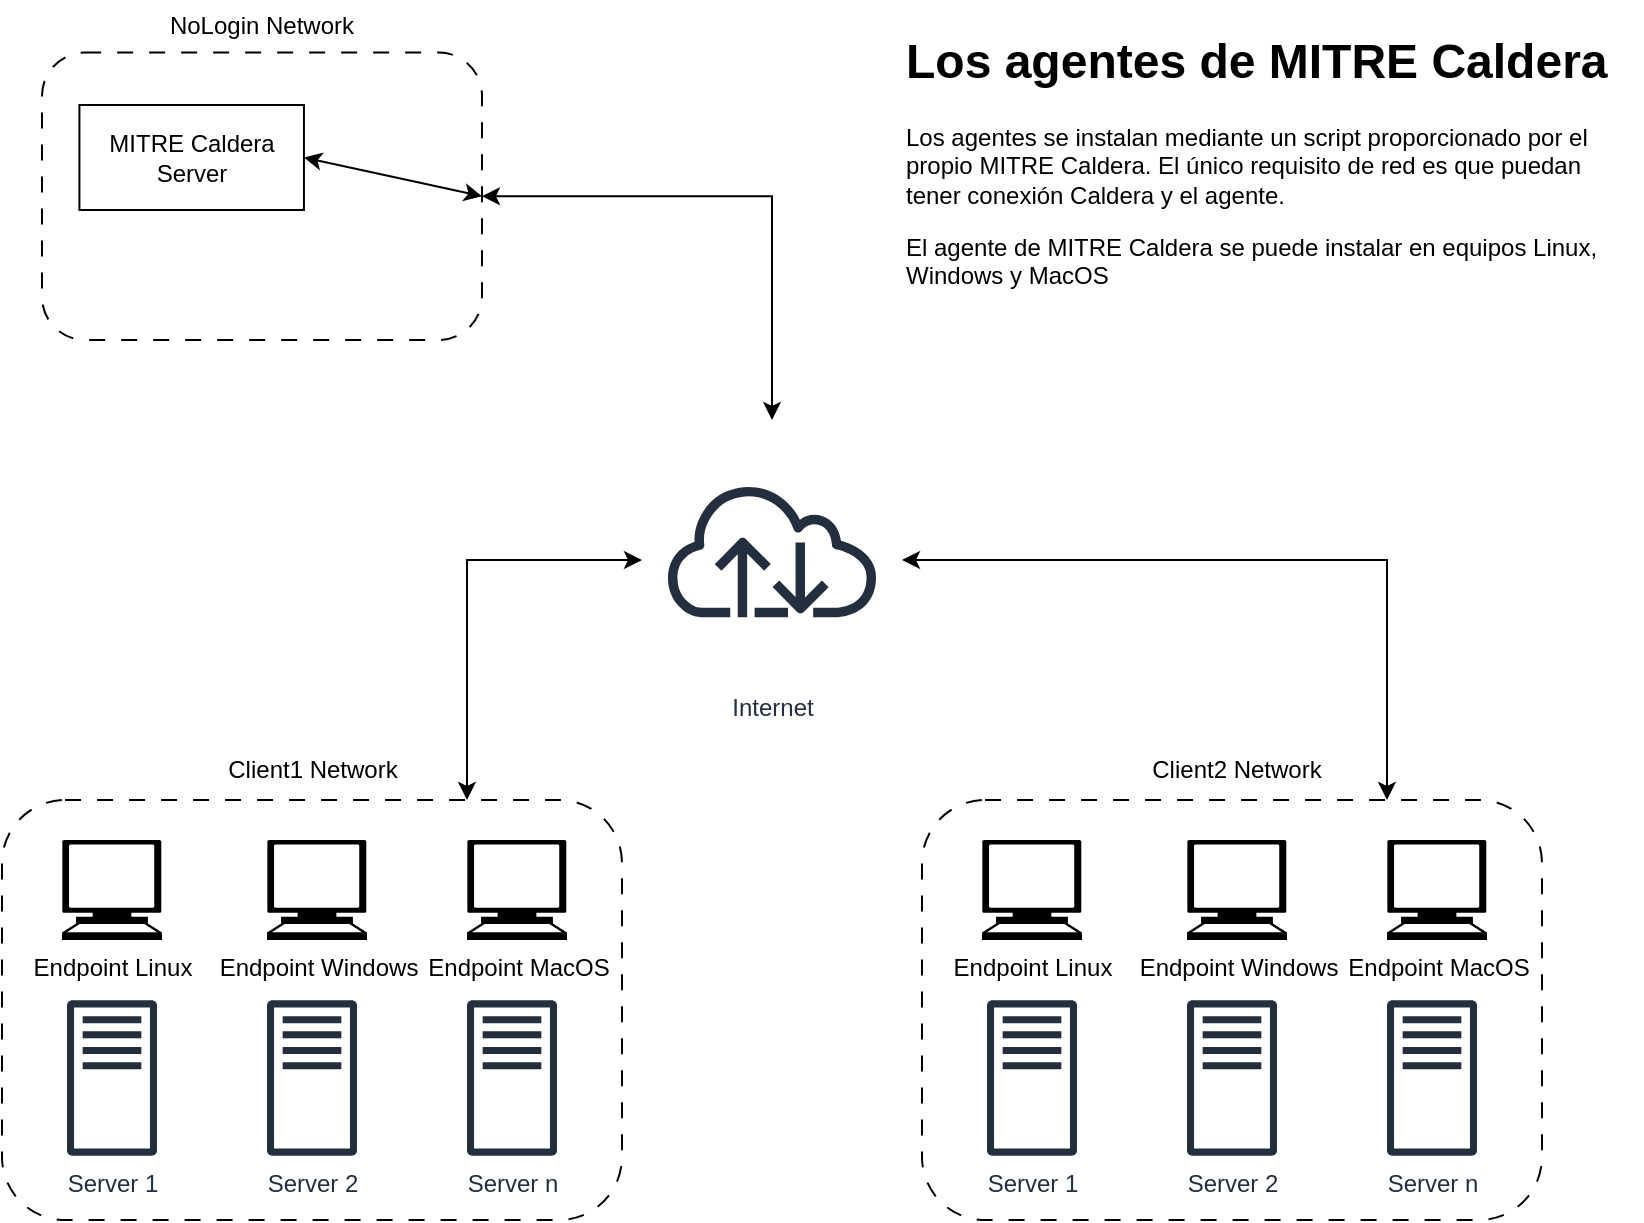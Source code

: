 <mxfile version="26.1.1">
  <diagram name="Page-1" id="F__Zn5qzSQYkV1rnkLVV">
    <mxGraphModel dx="1026" dy="719" grid="1" gridSize="10" guides="1" tooltips="1" connect="1" arrows="1" fold="1" page="1" pageScale="1" pageWidth="850" pageHeight="1100" math="0" shadow="0">
      <root>
        <mxCell id="0" />
        <mxCell id="1" parent="0" />
        <mxCell id="hxtnM76SCVqQkaFbG59y-8" style="edgeStyle=orthogonalEdgeStyle;rounded=0;orthogonalLoop=1;jettySize=auto;html=1;startArrow=classic;startFill=1;exitX=1;exitY=0.5;exitDx=0;exitDy=0;" parent="1" source="hxtnM76SCVqQkaFbG59y-1" target="hxtnM76SCVqQkaFbG59y-7" edge="1">
          <mxGeometry relative="1" as="geometry">
            <mxPoint x="470" y="175" as="sourcePoint" />
            <Array as="points">
              <mxPoint x="405" y="138" />
            </Array>
          </mxGeometry>
        </mxCell>
        <mxCell id="hxtnM76SCVqQkaFbG59y-10" style="edgeStyle=orthogonalEdgeStyle;rounded=0;orthogonalLoop=1;jettySize=auto;html=1;entryX=0.75;entryY=0;entryDx=0;entryDy=0;startArrow=classic;startFill=1;" parent="1" source="hxtnM76SCVqQkaFbG59y-7" target="hxtnM76SCVqQkaFbG59y-6" edge="1">
          <mxGeometry relative="1" as="geometry">
            <Array as="points">
              <mxPoint x="253" y="320" />
            </Array>
          </mxGeometry>
        </mxCell>
        <mxCell id="hxtnM76SCVqQkaFbG59y-43" style="edgeStyle=orthogonalEdgeStyle;rounded=0;orthogonalLoop=1;jettySize=auto;html=1;startArrow=classic;startFill=1;entryX=0.75;entryY=0;entryDx=0;entryDy=0;" parent="1" source="hxtnM76SCVqQkaFbG59y-7" target="hxtnM76SCVqQkaFbG59y-30" edge="1">
          <mxGeometry relative="1" as="geometry">
            <mxPoint x="740" y="390" as="targetPoint" />
            <Array as="points">
              <mxPoint x="713" y="320" />
            </Array>
          </mxGeometry>
        </mxCell>
        <mxCell id="hxtnM76SCVqQkaFbG59y-7" value="Internet" style="sketch=0;outlineConnect=0;fontColor=#232F3E;gradientColor=none;strokeColor=#232F3E;fillColor=#ffffff;dashed=0;verticalLabelPosition=bottom;verticalAlign=top;align=center;html=1;fontSize=12;fontStyle=0;aspect=fixed;shape=mxgraph.aws4.resourceIcon;resIcon=mxgraph.aws4.internet;" parent="1" vertex="1">
          <mxGeometry x="340" y="250" width="130" height="130" as="geometry" />
        </mxCell>
        <mxCell id="hxtnM76SCVqQkaFbG59y-11" value="Client1 Network" style="text;html=1;align=center;verticalAlign=middle;whiteSpace=wrap;rounded=0;" parent="1" vertex="1">
          <mxGeometry x="117.5" y="410" width="115" height="30" as="geometry" />
        </mxCell>
        <mxCell id="hxtnM76SCVqQkaFbG59y-46" value="" style="group" parent="1" vertex="1" connectable="0">
          <mxGeometry x="20" y="440" width="310" height="210" as="geometry" />
        </mxCell>
        <mxCell id="hxtnM76SCVqQkaFbG59y-6" value="" style="rounded=1;whiteSpace=wrap;html=1;dashed=1;dashPattern=8 8;" parent="hxtnM76SCVqQkaFbG59y-46" vertex="1">
          <mxGeometry width="310" height="210" as="geometry" />
        </mxCell>
        <mxCell id="hxtnM76SCVqQkaFbG59y-15" value="Server 1" style="sketch=0;outlineConnect=0;fontColor=#232F3E;gradientColor=none;fillColor=#232F3D;strokeColor=none;dashed=0;verticalLabelPosition=bottom;verticalAlign=top;align=center;html=1;fontSize=12;fontStyle=0;aspect=fixed;pointerEvents=1;shape=mxgraph.aws4.traditional_server;" parent="hxtnM76SCVqQkaFbG59y-46" vertex="1">
          <mxGeometry x="32.5" y="100" width="45" height="78" as="geometry" />
        </mxCell>
        <mxCell id="hxtnM76SCVqQkaFbG59y-16" value="Server 2" style="sketch=0;outlineConnect=0;fontColor=#232F3E;gradientColor=none;fillColor=#232F3D;strokeColor=none;dashed=0;verticalLabelPosition=bottom;verticalAlign=top;align=center;html=1;fontSize=12;fontStyle=0;aspect=fixed;pointerEvents=1;shape=mxgraph.aws4.traditional_server;" parent="hxtnM76SCVqQkaFbG59y-46" vertex="1">
          <mxGeometry x="132.5" y="100" width="45" height="78" as="geometry" />
        </mxCell>
        <mxCell id="hxtnM76SCVqQkaFbG59y-17" value="Server n" style="sketch=0;outlineConnect=0;fontColor=#232F3E;gradientColor=none;fillColor=#232F3D;strokeColor=none;dashed=0;verticalLabelPosition=bottom;verticalAlign=top;align=center;html=1;fontSize=12;fontStyle=0;aspect=fixed;pointerEvents=1;shape=mxgraph.aws4.traditional_server;" parent="hxtnM76SCVqQkaFbG59y-46" vertex="1">
          <mxGeometry x="232.5" y="100" width="45" height="78" as="geometry" />
        </mxCell>
        <mxCell id="hxtnM76SCVqQkaFbG59y-25" value="" style="group" parent="hxtnM76SCVqQkaFbG59y-46" vertex="1" connectable="0">
          <mxGeometry x="30" y="20" width="50" height="50" as="geometry" />
        </mxCell>
        <mxCell id="hxtnM76SCVqQkaFbG59y-12" value="Endpoint Linux" style="shape=mxgraph.signs.tech.computer;html=1;pointerEvents=1;fillColor=#000000;strokeColor=none;verticalLabelPosition=bottom;verticalAlign=top;align=center;" parent="hxtnM76SCVqQkaFbG59y-25" vertex="1">
          <mxGeometry width="50" height="50" as="geometry" />
        </mxCell>
        <mxCell id="hxtnM76SCVqQkaFbG59y-18" value="" style="shape=image;verticalLabelPosition=bottom;labelBackgroundColor=default;verticalAlign=top;aspect=fixed;imageAspect=0;image=https://cdn.freelogovectors.net/wp-content/uploads/2023/07/linux-logo-02-freelogovectors.net_.png;" parent="hxtnM76SCVqQkaFbG59y-25" vertex="1">
          <mxGeometry x="5" y="3" width="40" height="30" as="geometry" />
        </mxCell>
        <mxCell id="hxtnM76SCVqQkaFbG59y-27" value="" style="group" parent="hxtnM76SCVqQkaFbG59y-46" vertex="1" connectable="0">
          <mxGeometry x="132.5" y="20" width="50" height="50" as="geometry" />
        </mxCell>
        <mxCell id="hxtnM76SCVqQkaFbG59y-13" value="Endpoint Windows" style="shape=mxgraph.signs.tech.computer;html=1;pointerEvents=1;fillColor=#000000;strokeColor=none;verticalLabelPosition=bottom;verticalAlign=top;align=center;" parent="hxtnM76SCVqQkaFbG59y-27" vertex="1">
          <mxGeometry width="50" height="50" as="geometry" />
        </mxCell>
        <mxCell id="hxtnM76SCVqQkaFbG59y-19" value="" style="shape=image;verticalLabelPosition=bottom;labelBackgroundColor=default;verticalAlign=top;aspect=fixed;imageAspect=0;image=https://images.icon-icons.com/3398/PNG/512/windows_logo_icon_214749.png;" parent="hxtnM76SCVqQkaFbG59y-27" vertex="1">
          <mxGeometry x="6.5" width="37" height="37" as="geometry" />
        </mxCell>
        <mxCell id="hxtnM76SCVqQkaFbG59y-28" value="" style="group" parent="hxtnM76SCVqQkaFbG59y-46" vertex="1" connectable="0">
          <mxGeometry x="232.5" y="20" width="50" height="50" as="geometry" />
        </mxCell>
        <mxCell id="hxtnM76SCVqQkaFbG59y-14" value="Endpoint MacOS" style="shape=mxgraph.signs.tech.computer;html=1;pointerEvents=1;fillColor=#000000;strokeColor=none;verticalLabelPosition=bottom;verticalAlign=top;align=center;" parent="hxtnM76SCVqQkaFbG59y-28" vertex="1">
          <mxGeometry width="50" height="50" as="geometry" />
        </mxCell>
        <mxCell id="hxtnM76SCVqQkaFbG59y-22" value="" style="shape=image;verticalLabelPosition=bottom;labelBackgroundColor=default;verticalAlign=top;aspect=fixed;imageAspect=0;image=https://www.computerhope.com/jargon/m/mac-os-x.png;" parent="hxtnM76SCVqQkaFbG59y-28" vertex="1">
          <mxGeometry x="10" y="3.05" width="30" height="30.9" as="geometry" />
        </mxCell>
        <mxCell id="hxtnM76SCVqQkaFbG59y-47" value="" style="group" parent="1" vertex="1" connectable="0">
          <mxGeometry x="480" y="410" width="310" height="240" as="geometry" />
        </mxCell>
        <mxCell id="hxtnM76SCVqQkaFbG59y-30" value="" style="rounded=1;whiteSpace=wrap;html=1;dashed=1;dashPattern=8 8;" parent="hxtnM76SCVqQkaFbG59y-47" vertex="1">
          <mxGeometry y="30" width="310" height="210" as="geometry" />
        </mxCell>
        <mxCell id="hxtnM76SCVqQkaFbG59y-31" value="Server 1" style="sketch=0;outlineConnect=0;fontColor=#232F3E;gradientColor=none;fillColor=#232F3D;strokeColor=none;dashed=0;verticalLabelPosition=bottom;verticalAlign=top;align=center;html=1;fontSize=12;fontStyle=0;aspect=fixed;pointerEvents=1;shape=mxgraph.aws4.traditional_server;" parent="hxtnM76SCVqQkaFbG59y-47" vertex="1">
          <mxGeometry x="32.5" y="130" width="45" height="78" as="geometry" />
        </mxCell>
        <mxCell id="hxtnM76SCVqQkaFbG59y-32" value="Server 2" style="sketch=0;outlineConnect=0;fontColor=#232F3E;gradientColor=none;fillColor=#232F3D;strokeColor=none;dashed=0;verticalLabelPosition=bottom;verticalAlign=top;align=center;html=1;fontSize=12;fontStyle=0;aspect=fixed;pointerEvents=1;shape=mxgraph.aws4.traditional_server;" parent="hxtnM76SCVqQkaFbG59y-47" vertex="1">
          <mxGeometry x="132.5" y="130" width="45" height="78" as="geometry" />
        </mxCell>
        <mxCell id="hxtnM76SCVqQkaFbG59y-33" value="Server n" style="sketch=0;outlineConnect=0;fontColor=#232F3E;gradientColor=none;fillColor=#232F3D;strokeColor=none;dashed=0;verticalLabelPosition=bottom;verticalAlign=top;align=center;html=1;fontSize=12;fontStyle=0;aspect=fixed;pointerEvents=1;shape=mxgraph.aws4.traditional_server;" parent="hxtnM76SCVqQkaFbG59y-47" vertex="1">
          <mxGeometry x="232.5" y="130" width="45" height="78" as="geometry" />
        </mxCell>
        <mxCell id="hxtnM76SCVqQkaFbG59y-34" value="" style="group" parent="hxtnM76SCVqQkaFbG59y-47" vertex="1" connectable="0">
          <mxGeometry x="30" y="50" width="50" height="50" as="geometry" />
        </mxCell>
        <mxCell id="hxtnM76SCVqQkaFbG59y-35" value="Endpoint Linux" style="shape=mxgraph.signs.tech.computer;html=1;pointerEvents=1;fillColor=#000000;strokeColor=none;verticalLabelPosition=bottom;verticalAlign=top;align=center;" parent="hxtnM76SCVqQkaFbG59y-34" vertex="1">
          <mxGeometry width="50" height="50" as="geometry" />
        </mxCell>
        <mxCell id="hxtnM76SCVqQkaFbG59y-36" value="" style="shape=image;verticalLabelPosition=bottom;labelBackgroundColor=default;verticalAlign=top;aspect=fixed;imageAspect=0;image=https://cdn.freelogovectors.net/wp-content/uploads/2023/07/linux-logo-02-freelogovectors.net_.png;" parent="hxtnM76SCVqQkaFbG59y-34" vertex="1">
          <mxGeometry x="5" y="3" width="40" height="30" as="geometry" />
        </mxCell>
        <mxCell id="hxtnM76SCVqQkaFbG59y-37" value="" style="group" parent="hxtnM76SCVqQkaFbG59y-47" vertex="1" connectable="0">
          <mxGeometry x="132.5" y="50" width="50" height="50" as="geometry" />
        </mxCell>
        <mxCell id="hxtnM76SCVqQkaFbG59y-38" value="Endpoint Windows" style="shape=mxgraph.signs.tech.computer;html=1;pointerEvents=1;fillColor=#000000;strokeColor=none;verticalLabelPosition=bottom;verticalAlign=top;align=center;" parent="hxtnM76SCVqQkaFbG59y-37" vertex="1">
          <mxGeometry width="50" height="50" as="geometry" />
        </mxCell>
        <mxCell id="hxtnM76SCVqQkaFbG59y-39" value="" style="shape=image;verticalLabelPosition=bottom;labelBackgroundColor=default;verticalAlign=top;aspect=fixed;imageAspect=0;image=https://images.icon-icons.com/3398/PNG/512/windows_logo_icon_214749.png;" parent="hxtnM76SCVqQkaFbG59y-37" vertex="1">
          <mxGeometry x="6.5" width="37" height="37" as="geometry" />
        </mxCell>
        <mxCell id="hxtnM76SCVqQkaFbG59y-40" value="" style="group" parent="hxtnM76SCVqQkaFbG59y-47" vertex="1" connectable="0">
          <mxGeometry x="232.5" y="50" width="50" height="50" as="geometry" />
        </mxCell>
        <mxCell id="hxtnM76SCVqQkaFbG59y-41" value="Endpoint MacOS" style="shape=mxgraph.signs.tech.computer;html=1;pointerEvents=1;fillColor=#000000;strokeColor=none;verticalLabelPosition=bottom;verticalAlign=top;align=center;" parent="hxtnM76SCVqQkaFbG59y-40" vertex="1">
          <mxGeometry width="50" height="50" as="geometry" />
        </mxCell>
        <mxCell id="hxtnM76SCVqQkaFbG59y-42" value="" style="shape=image;verticalLabelPosition=bottom;labelBackgroundColor=default;verticalAlign=top;aspect=fixed;imageAspect=0;image=https://www.computerhope.com/jargon/m/mac-os-x.png;" parent="hxtnM76SCVqQkaFbG59y-40" vertex="1">
          <mxGeometry x="10" y="3.05" width="30" height="30.9" as="geometry" />
        </mxCell>
        <mxCell id="hxtnM76SCVqQkaFbG59y-45" value="Client2 Network" style="text;html=1;align=center;verticalAlign=middle;whiteSpace=wrap;rounded=0;" parent="hxtnM76SCVqQkaFbG59y-47" vertex="1">
          <mxGeometry x="100" width="115" height="30" as="geometry" />
        </mxCell>
        <mxCell id="hxtnM76SCVqQkaFbG59y-1" value="" style="rounded=1;whiteSpace=wrap;html=1;dashed=1;dashPattern=8 8;" parent="1" vertex="1">
          <mxGeometry x="40" y="66.25" width="220" height="143.75" as="geometry" />
        </mxCell>
        <mxCell id="hxtnM76SCVqQkaFbG59y-2" value="MITRE Caldera Server" style="rounded=0;whiteSpace=wrap;html=1;" parent="1" vertex="1">
          <mxGeometry x="58.71" y="92.5" width="112.258" height="52.5" as="geometry" />
        </mxCell>
        <mxCell id="hxtnM76SCVqQkaFbG59y-3" value="NoLogin Network" style="text;html=1;align=center;verticalAlign=middle;whiteSpace=wrap;rounded=0;" parent="1" vertex="1">
          <mxGeometry x="96.21" y="40" width="107.581" height="26.25" as="geometry" />
        </mxCell>
        <mxCell id="hxtnM76SCVqQkaFbG59y-50" value="&lt;h1 style=&quot;margin-top: 0px;&quot;&gt;Los agentes de MITRE Caldera&lt;/h1&gt;&lt;p&gt;Los agentes se instalan mediante un script proporcionado por el propio MITRE Caldera. El único requisito de red es que puedan tener conexión Caldera y el agente.&lt;/p&gt;&lt;p&gt;El agente de MITRE Caldera se puede instalar en equipos Linux, Windows y MacOS&lt;/p&gt;" style="text;html=1;whiteSpace=wrap;overflow=hidden;rounded=0;" parent="1" vertex="1">
          <mxGeometry x="470" y="50" width="370" height="210" as="geometry" />
        </mxCell>
        <mxCell id="3CBS1sJ94XPc9CEhDGH4-1" value="" style="endArrow=classic;startArrow=classic;html=1;rounded=0;entryX=1;entryY=0.5;entryDx=0;entryDy=0;exitX=1;exitY=0.5;exitDx=0;exitDy=0;" edge="1" parent="1" source="hxtnM76SCVqQkaFbG59y-2" target="hxtnM76SCVqQkaFbG59y-1">
          <mxGeometry width="50" height="50" relative="1" as="geometry">
            <mxPoint x="120" y="330" as="sourcePoint" />
            <mxPoint x="170" y="280" as="targetPoint" />
          </mxGeometry>
        </mxCell>
      </root>
    </mxGraphModel>
  </diagram>
</mxfile>

